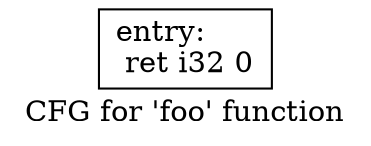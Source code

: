 digraph "CFG for 'foo' function" {
	label="CFG for 'foo' function";

	Node0x55c8d62e63e0 [shape=record,label="{entry:\l  ret i32 0\l}"];
}
